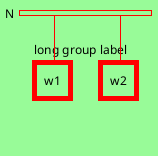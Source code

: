 {
  "sha1": "8cb5dn0x172c17rubz92pvpm3hh8mb3",
  "insertion": {
    "when": "2024-11-19T12:22:17.382Z",
    "url": "https://github.com/plantuml/plantuml/issues/1226",
    "user": "plantuml@gmail.com"
  }
}
@startuml
<style>
root {
  BackGroundColor palegreen
  LineThickness 5
  LineColor red
}
</style>

nwdiag {
  network N {
      w1;
      w2;
  }

    group {
    description = "long group label";
    w1;
    w2;
  }
}
@enduml
